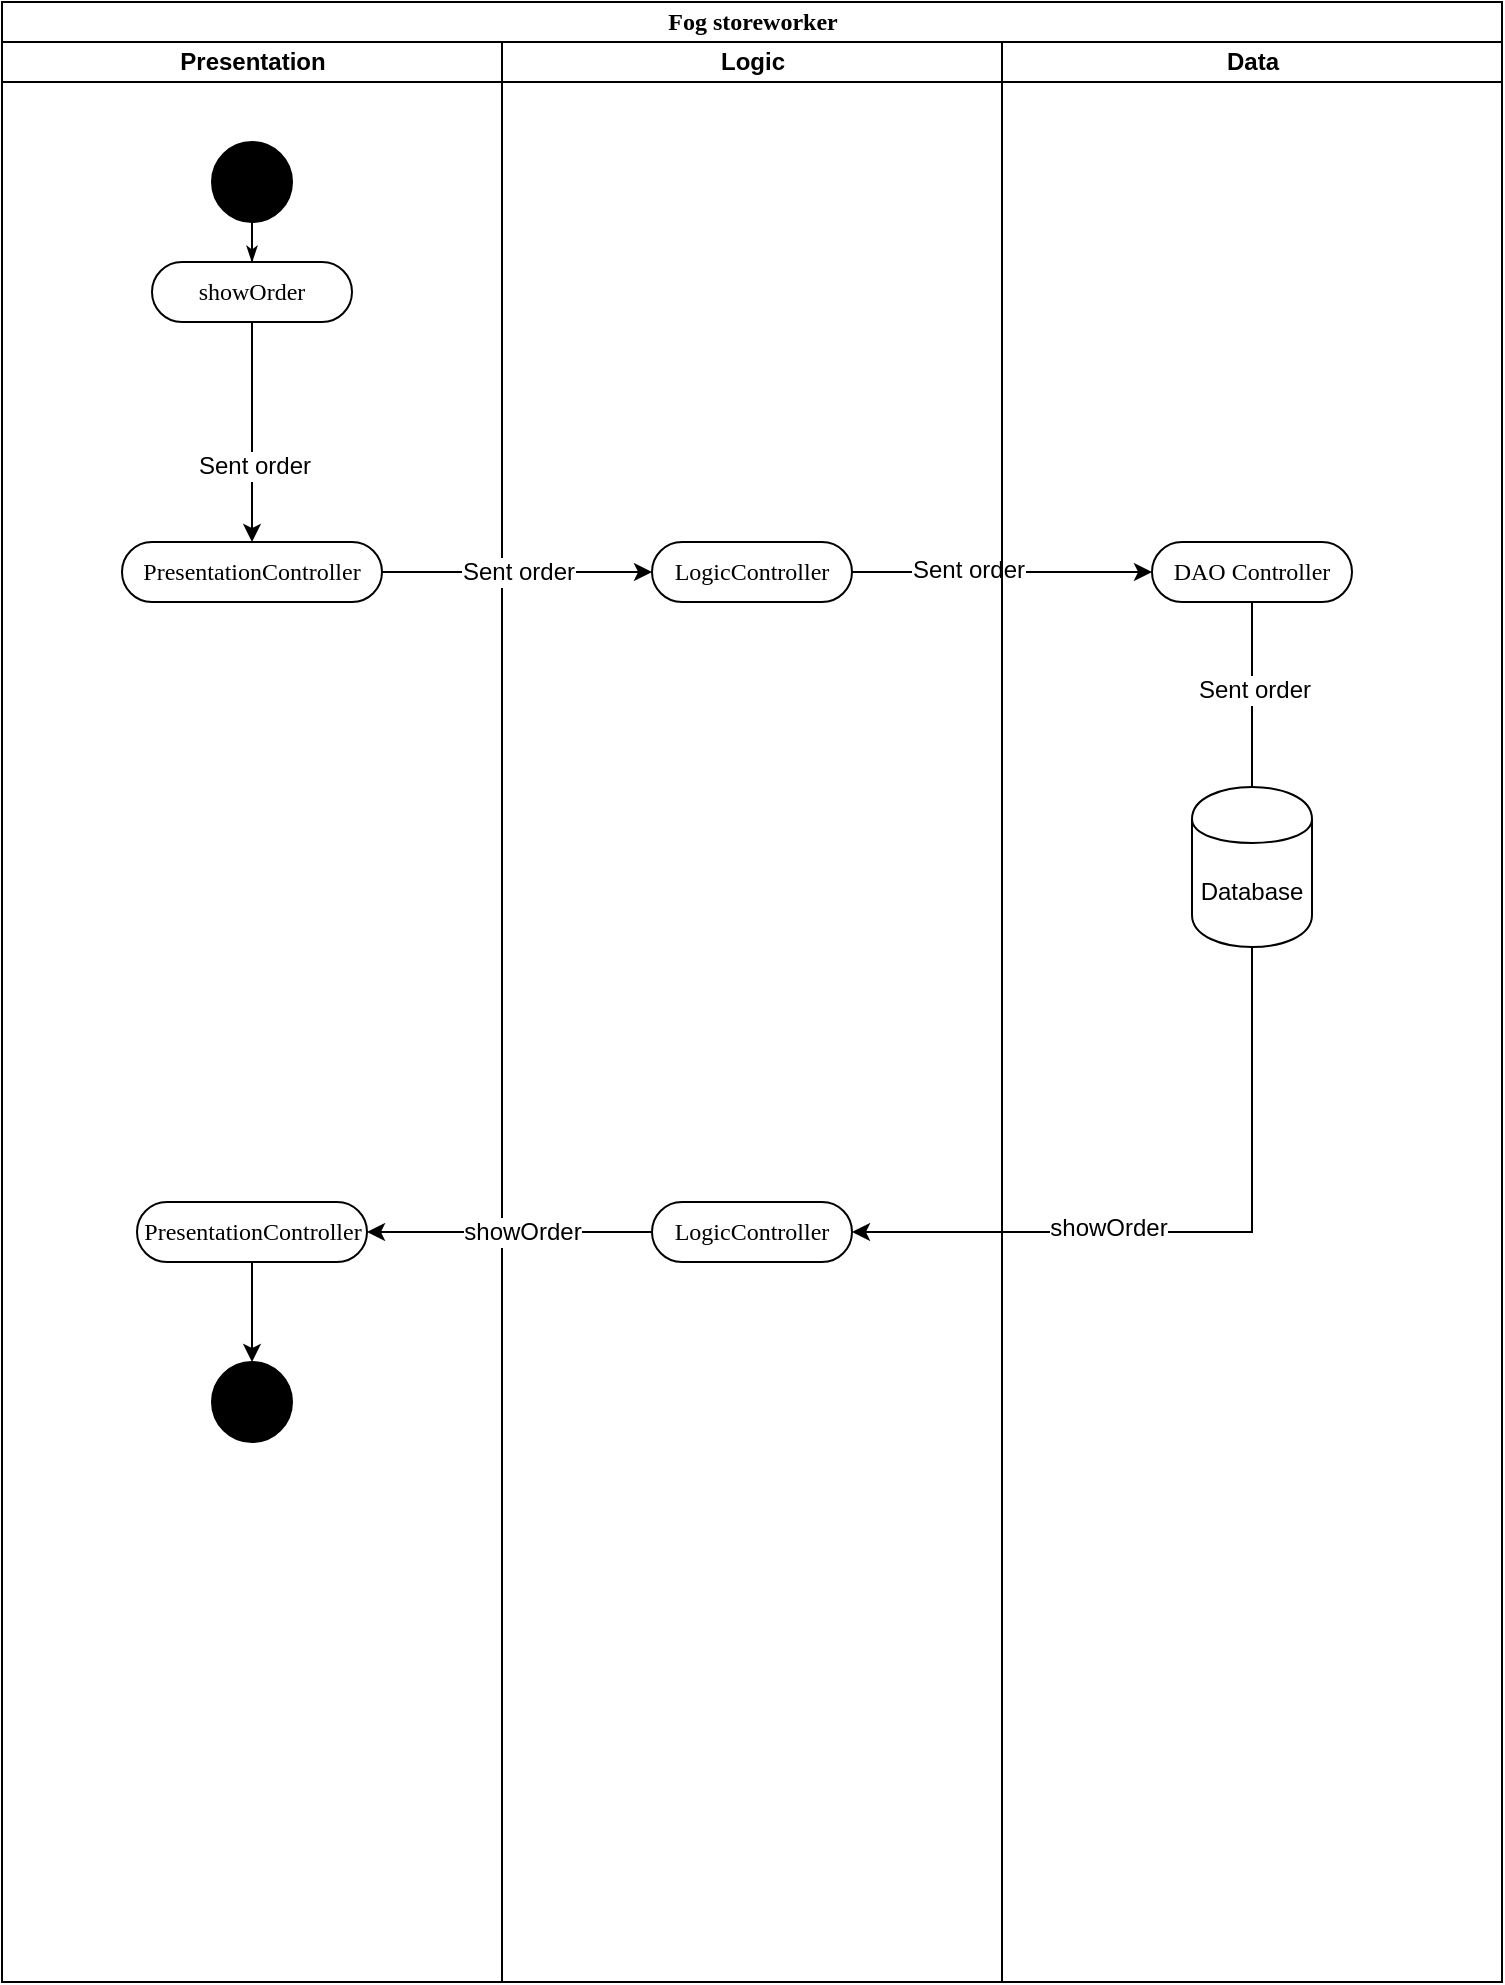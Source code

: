 <mxfile version="10.6.7" type="device"><diagram name="Page-1" id="0783ab3e-0a74-02c8-0abd-f7b4e66b4bec"><mxGraphModel dx="1264" dy="975" grid="1" gridSize="10" guides="1" tooltips="1" connect="1" arrows="1" fold="1" page="1" pageScale="1" pageWidth="850" pageHeight="1100" background="#ffffff" math="0" shadow="0"><root><mxCell id="0"/><mxCell id="1" parent="0"/><mxCell id="1c1d494c118603dd-1" value="Fog storeworker" style="swimlane;html=1;childLayout=stackLayout;startSize=20;rounded=0;shadow=0;comic=0;labelBackgroundColor=none;strokeColor=#000000;strokeWidth=1;fillColor=#ffffff;fontFamily=Verdana;fontSize=12;fontColor=#000000;align=center;" parent="1" vertex="1"><mxGeometry x="40" y="20" width="750" height="990" as="geometry"/></mxCell><mxCell id="1c1d494c118603dd-2" value="Presentation" style="swimlane;html=1;startSize=20;" parent="1c1d494c118603dd-1" vertex="1"><mxGeometry y="20" width="250" height="970" as="geometry"/></mxCell><mxCell id="60571a20871a0731-4" value="" style="ellipse;whiteSpace=wrap;html=1;rounded=0;shadow=0;comic=0;labelBackgroundColor=none;strokeColor=#000000;strokeWidth=1;fillColor=#000000;fontFamily=Verdana;fontSize=12;fontColor=#000000;align=center;" parent="1c1d494c118603dd-2" vertex="1"><mxGeometry x="105" y="50" width="40" height="40" as="geometry"/></mxCell><mxCell id="60571a20871a0731-8" value="showOrder" style="rounded=1;whiteSpace=wrap;html=1;shadow=0;comic=0;labelBackgroundColor=none;strokeColor=#000000;strokeWidth=1;fillColor=#ffffff;fontFamily=Verdana;fontSize=12;fontColor=#000000;align=center;arcSize=50;" parent="1c1d494c118603dd-2" vertex="1"><mxGeometry x="75" y="110" width="100" height="30" as="geometry"/></mxCell><mxCell id="1c1d494c118603dd-27" style="edgeStyle=orthogonalEdgeStyle;rounded=0;html=1;labelBackgroundColor=none;startArrow=none;startFill=0;startSize=5;endArrow=classicThin;endFill=1;endSize=5;jettySize=auto;orthogonalLoop=1;strokeColor=#000000;strokeWidth=1;fontFamily=Verdana;fontSize=12;fontColor=#000000;" parent="1c1d494c118603dd-2" source="60571a20871a0731-4" target="60571a20871a0731-8" edge="1"><mxGeometry relative="1" as="geometry"/></mxCell><mxCell id="1c1d494c118603dd-7" value="PresentationController" style="rounded=1;whiteSpace=wrap;html=1;shadow=0;comic=0;labelBackgroundColor=none;strokeColor=#000000;strokeWidth=1;fillColor=#ffffff;fontFamily=Verdana;fontSize=12;fontColor=#000000;align=center;arcSize=50;" parent="1c1d494c118603dd-2" vertex="1"><mxGeometry x="60" y="250" width="130" height="30" as="geometry"/></mxCell><mxCell id="gzFDbet1V7qeqnqTYmQO-20" value="" style="edgeStyle=orthogonalEdgeStyle;rounded=0;orthogonalLoop=1;jettySize=auto;html=1;" edge="1" parent="1c1d494c118603dd-2" source="60571a20871a0731-8" target="1c1d494c118603dd-7"><mxGeometry relative="1" as="geometry"><mxPoint x="125" y="192" as="targetPoint"/></mxGeometry></mxCell><mxCell id="gzFDbet1V7qeqnqTYmQO-57" value="Sent order" style="text;html=1;resizable=0;points=[];align=center;verticalAlign=middle;labelBackgroundColor=#ffffff;" vertex="1" connectable="0" parent="gzFDbet1V7qeqnqTYmQO-20"><mxGeometry x="0.309" y="1" relative="1" as="geometry"><mxPoint as="offset"/></mxGeometry></mxCell><mxCell id="gzFDbet1V7qeqnqTYmQO-44" value="PresentationController" style="rounded=1;whiteSpace=wrap;html=1;shadow=0;comic=0;labelBackgroundColor=none;strokeColor=#000000;strokeWidth=1;fillColor=#ffffff;fontFamily=Verdana;fontSize=12;fontColor=#000000;align=center;arcSize=50;" vertex="1" parent="1c1d494c118603dd-2"><mxGeometry x="67.5" y="580" width="115" height="30" as="geometry"/></mxCell><mxCell id="1c1d494c118603dd-3" value="Logic" style="swimlane;html=1;startSize=20;" parent="1c1d494c118603dd-1" vertex="1"><mxGeometry x="250" y="20" width="250" height="970" as="geometry"/></mxCell><mxCell id="gzFDbet1V7qeqnqTYmQO-23" value="LogicController" style="rounded=1;whiteSpace=wrap;html=1;shadow=0;comic=0;labelBackgroundColor=none;strokeColor=#000000;strokeWidth=1;fillColor=#ffffff;fontFamily=Verdana;fontSize=12;fontColor=#000000;align=center;arcSize=50;" vertex="1" parent="1c1d494c118603dd-3"><mxGeometry x="75" y="250" width="100" height="30" as="geometry"/></mxCell><mxCell id="gzFDbet1V7qeqnqTYmQO-42" value="LogicController" style="rounded=1;whiteSpace=wrap;html=1;shadow=0;comic=0;labelBackgroundColor=none;strokeColor=#000000;strokeWidth=1;fillColor=#ffffff;fontFamily=Verdana;fontSize=12;fontColor=#000000;align=center;arcSize=50;" vertex="1" parent="1c1d494c118603dd-3"><mxGeometry x="75" y="580" width="100" height="30" as="geometry"/></mxCell><mxCell id="gzFDbet1V7qeqnqTYmQO-24" value="" style="edgeStyle=orthogonalEdgeStyle;rounded=0;orthogonalLoop=1;jettySize=auto;html=1;" edge="1" parent="1c1d494c118603dd-1" source="1c1d494c118603dd-7" target="gzFDbet1V7qeqnqTYmQO-23"><mxGeometry relative="1" as="geometry"/></mxCell><mxCell id="gzFDbet1V7qeqnqTYmQO-50" value="Sent order&lt;br&gt;" style="text;html=1;resizable=0;points=[];align=center;verticalAlign=middle;labelBackgroundColor=#ffffff;" vertex="1" connectable="0" parent="gzFDbet1V7qeqnqTYmQO-24"><mxGeometry x="0.319" y="-1" relative="1" as="geometry"><mxPoint x="-21.5" y="-1" as="offset"/></mxGeometry></mxCell><mxCell id="gzFDbet1V7qeqnqTYmQO-27" value="" style="edgeStyle=orthogonalEdgeStyle;rounded=0;orthogonalLoop=1;jettySize=auto;html=1;" edge="1" parent="1c1d494c118603dd-1" source="gzFDbet1V7qeqnqTYmQO-23" target="gzFDbet1V7qeqnqTYmQO-26"><mxGeometry relative="1" as="geometry"/></mxCell><mxCell id="gzFDbet1V7qeqnqTYmQO-49" value="Sent order&lt;br&gt;" style="text;html=1;resizable=0;points=[];align=center;verticalAlign=middle;labelBackgroundColor=#ffffff;" vertex="1" connectable="0" parent="gzFDbet1V7qeqnqTYmQO-27"><mxGeometry x="-0.227" y="1" relative="1" as="geometry"><mxPoint as="offset"/></mxGeometry></mxCell><mxCell id="1c1d494c118603dd-4" value="Data" style="swimlane;html=1;startSize=20;" parent="1c1d494c118603dd-1" vertex="1"><mxGeometry x="500" y="20" width="250" height="970" as="geometry"/></mxCell><mxCell id="gzFDbet1V7qeqnqTYmQO-29" value="" style="edgeStyle=orthogonalEdgeStyle;rounded=0;orthogonalLoop=1;jettySize=auto;html=1;" edge="1" parent="1c1d494c118603dd-4" source="gzFDbet1V7qeqnqTYmQO-26"><mxGeometry relative="1" as="geometry"><mxPoint x="125" y="410" as="targetPoint"/></mxGeometry></mxCell><mxCell id="gzFDbet1V7qeqnqTYmQO-38" value="Sent order&lt;br&gt;" style="text;html=1;resizable=0;points=[];align=center;verticalAlign=middle;labelBackgroundColor=#ffffff;" vertex="1" connectable="0" parent="gzFDbet1V7qeqnqTYmQO-29"><mxGeometry x="-0.323" y="1" relative="1" as="geometry"><mxPoint as="offset"/></mxGeometry></mxCell><mxCell id="gzFDbet1V7qeqnqTYmQO-26" value="DAO Controller" style="rounded=1;whiteSpace=wrap;html=1;shadow=0;comic=0;labelBackgroundColor=none;strokeColor=#000000;strokeWidth=1;fillColor=#ffffff;fontFamily=Verdana;fontSize=12;fontColor=#000000;align=center;arcSize=50;" vertex="1" parent="1c1d494c118603dd-4"><mxGeometry x="75" y="250" width="100" height="30" as="geometry"/></mxCell><mxCell id="gzFDbet1V7qeqnqTYmQO-30" value="&lt;span&gt;Database&lt;/span&gt;" style="shape=cylinder;whiteSpace=wrap;html=1;boundedLbl=1;backgroundOutline=1;" vertex="1" parent="1c1d494c118603dd-4"><mxGeometry x="95" y="372.5" width="60" height="80" as="geometry"/></mxCell><mxCell id="gzFDbet1V7qeqnqTYmQO-45" value="" style="edgeStyle=orthogonalEdgeStyle;rounded=0;orthogonalLoop=1;jettySize=auto;html=1;" edge="1" parent="1c1d494c118603dd-1" source="gzFDbet1V7qeqnqTYmQO-42" target="gzFDbet1V7qeqnqTYmQO-44"><mxGeometry relative="1" as="geometry"/></mxCell><mxCell id="gzFDbet1V7qeqnqTYmQO-48" value="showOrder" style="text;html=1;resizable=0;points=[];align=center;verticalAlign=middle;labelBackgroundColor=#ffffff;" vertex="1" connectable="0" parent="gzFDbet1V7qeqnqTYmQO-45"><mxGeometry x="-0.256" y="1" relative="1" as="geometry"><mxPoint x="-12" y="-1" as="offset"/></mxGeometry></mxCell><mxCell id="gzFDbet1V7qeqnqTYmQO-54" value="" style="edgeStyle=orthogonalEdgeStyle;rounded=0;orthogonalLoop=1;jettySize=auto;html=1;entryX=1;entryY=0.5;entryDx=0;entryDy=0;" edge="1" parent="1c1d494c118603dd-1" source="gzFDbet1V7qeqnqTYmQO-30" target="gzFDbet1V7qeqnqTYmQO-42"><mxGeometry relative="1" as="geometry"><mxPoint x="610" y="630" as="targetPoint"/><Array as="points"><mxPoint x="625" y="615"/></Array></mxGeometry></mxCell><mxCell id="gzFDbet1V7qeqnqTYmQO-56" value="showOrder" style="text;html=1;resizable=0;points=[];align=center;verticalAlign=middle;labelBackgroundColor=#ffffff;" vertex="1" connectable="0" parent="gzFDbet1V7qeqnqTYmQO-54"><mxGeometry x="0.258" y="-2" relative="1" as="geometry"><mxPoint x="1" as="offset"/></mxGeometry></mxCell><mxCell id="gzFDbet1V7qeqnqTYmQO-46" value="" style="ellipse;whiteSpace=wrap;html=1;rounded=0;shadow=0;comic=0;labelBackgroundColor=none;strokeColor=#000000;strokeWidth=1;fillColor=#000000;fontFamily=Verdana;fontSize=12;fontColor=#000000;align=center;" vertex="1" parent="1"><mxGeometry x="145" y="700" width="40" height="40" as="geometry"/></mxCell><mxCell id="gzFDbet1V7qeqnqTYmQO-47" value="" style="edgeStyle=orthogonalEdgeStyle;rounded=0;orthogonalLoop=1;jettySize=auto;html=1;" edge="1" parent="1" source="gzFDbet1V7qeqnqTYmQO-44" target="gzFDbet1V7qeqnqTYmQO-46"><mxGeometry relative="1" as="geometry"/></mxCell></root></mxGraphModel></diagram></mxfile>